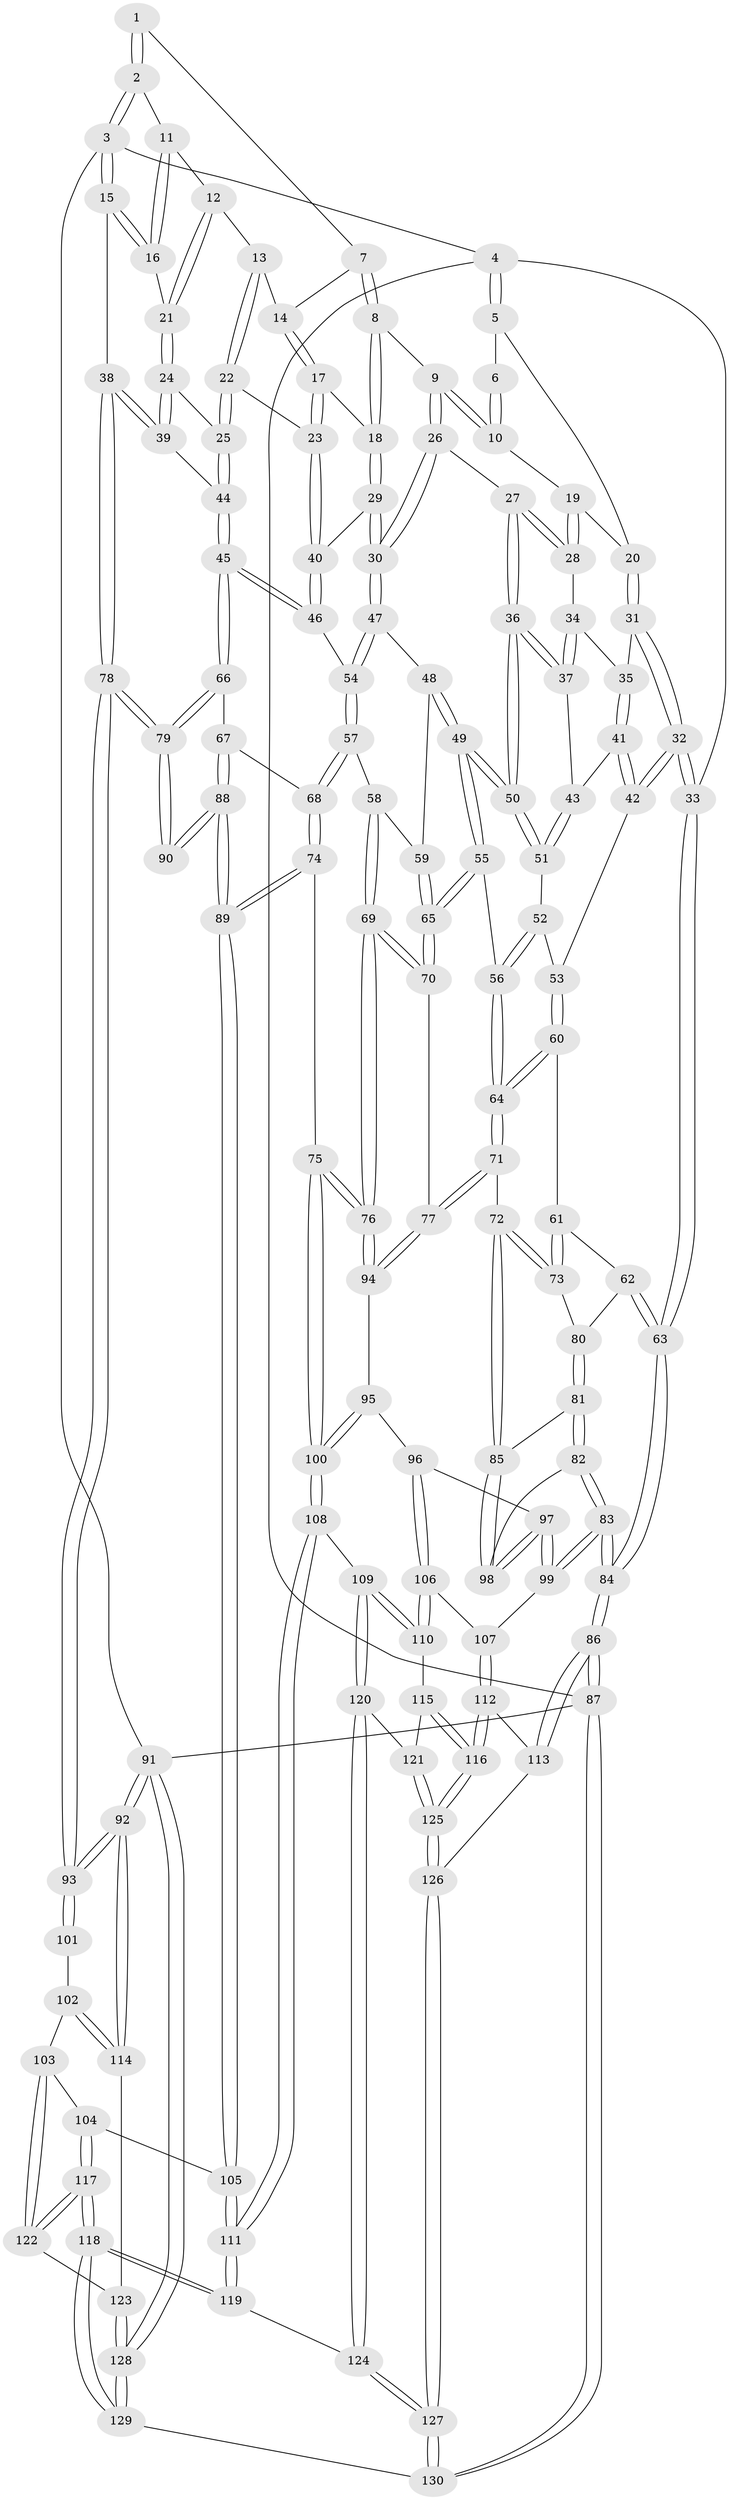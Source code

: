 // Generated by graph-tools (version 1.1) at 2025/50/03/09/25 03:50:58]
// undirected, 130 vertices, 322 edges
graph export_dot {
graph [start="1"]
  node [color=gray90,style=filled];
  1 [pos="+0.7102732340582634+0"];
  2 [pos="+1+0"];
  3 [pos="+1+0"];
  4 [pos="+0+0"];
  5 [pos="+0.036492588728747846+0"];
  6 [pos="+0.3673342823477239+0"];
  7 [pos="+0.6211103112382496+0.06123240516630235"];
  8 [pos="+0.5042642001487575+0.08174184845084682"];
  9 [pos="+0.43670561022756765+0.048096144622114353"];
  10 [pos="+0.4308901750899248+0.040282684683563934"];
  11 [pos="+0.9535766568239499+0"];
  12 [pos="+0.7937463081830048+0.056128706012669866"];
  13 [pos="+0.7873176777659917+0.06261337586988122"];
  14 [pos="+0.6625047252303097+0.08719256813875231"];
  15 [pos="+1+0.28279554940401846"];
  16 [pos="+0.9351309722428263+0.18734547832506215"];
  17 [pos="+0.6422656398744524+0.1892343426462969"];
  18 [pos="+0.5808813051967976+0.20084774552796764"];
  19 [pos="+0.32624530012576014+0.12886427908881323"];
  20 [pos="+0.14142287452126026+0.09403191557374548"];
  21 [pos="+0.8904641736126306+0.20877964567745017"];
  22 [pos="+0.74391098153329+0.21238558132362365"];
  23 [pos="+0.7121324627704105+0.2213050474899618"];
  24 [pos="+0.8788266253178716+0.2270018223255474"];
  25 [pos="+0.8254485807633959+0.26785988482914674"];
  26 [pos="+0.4199736352464584+0.24247260110596322"];
  27 [pos="+0.3562665685895487+0.26555547912881083"];
  28 [pos="+0.28901846467806874+0.2043402698776293"];
  29 [pos="+0.5627910994176397+0.24065603241658987"];
  30 [pos="+0.5099313407123006+0.3048403950619898"];
  31 [pos="+0.14216579652527334+0.10298665955419566"];
  32 [pos="+0+0.2900266205197911"];
  33 [pos="+0+0.30391624420373137"];
  34 [pos="+0.27795015361257425+0.20515942512637686"];
  35 [pos="+0.1654448543114158+0.18439856205736727"];
  36 [pos="+0.32761141929817866+0.32576776612906505"];
  37 [pos="+0.25260721380200984+0.28869517447408277"];
  38 [pos="+1+0.4002339689624124"];
  39 [pos="+1+0.3866345323528979"];
  40 [pos="+0.6788305647284921+0.3093057167507769"];
  41 [pos="+0.14283576096265732+0.2580564285672867"];
  42 [pos="+0.09524949663167591+0.3019636880181421"];
  43 [pos="+0.2023965843462951+0.29387692885650385"];
  44 [pos="+0.8308739879929814+0.3939176947414921"];
  45 [pos="+0.7999775807512107+0.4231966498681632"];
  46 [pos="+0.6777210315633264+0.35240546879355356"];
  47 [pos="+0.5132619630463371+0.32623713584678077"];
  48 [pos="+0.4925533471654755+0.3406022210287735"];
  49 [pos="+0.3285307970579622+0.40873718200430104"];
  50 [pos="+0.3229314563685867+0.38936978886052154"];
  51 [pos="+0.22802034245585262+0.34721221287473697"];
  52 [pos="+0.20461195693189993+0.36721551141284653"];
  53 [pos="+0.12191555120010764+0.3814982962490342"];
  54 [pos="+0.5687880635547862+0.3890842401852367"];
  55 [pos="+0.32560492013616144+0.43196256919052267"];
  56 [pos="+0.23314923839207716+0.4576963469598832"];
  57 [pos="+0.5674236096980156+0.4323622699683419"];
  58 [pos="+0.4977122874429036+0.4606407133154094"];
  59 [pos="+0.443410408297353+0.4413601408102974"];
  60 [pos="+0.12399000785464878+0.4344572530843141"];
  61 [pos="+0.1166846654315069+0.4394903827696977"];
  62 [pos="+0.012727935863713858+0.4811140910135546"];
  63 [pos="+0+0.4540556112373379"];
  64 [pos="+0.19937735206042312+0.4732909660066576"];
  65 [pos="+0.350377870427261+0.4690710661922197"];
  66 [pos="+0.7848180777442736+0.49146203048882836"];
  67 [pos="+0.7661280861813704+0.5237621813889971"];
  68 [pos="+0.5826966987502946+0.46708884916496507"];
  69 [pos="+0.40620888260209226+0.5908395738840704"];
  70 [pos="+0.3541522934967926+0.4819369217631154"];
  71 [pos="+0.19430320548413926+0.5852696193912023"];
  72 [pos="+0.19169014293577497+0.585879866856824"];
  73 [pos="+0.11157866812211363+0.5638285784794"];
  74 [pos="+0.5470357381982524+0.5873657811260922"];
  75 [pos="+0.4195195818796687+0.6317182900552084"];
  76 [pos="+0.41348202749049845+0.6227122948571214"];
  77 [pos="+0.2020043792883094+0.5904341726725432"];
  78 [pos="+1+0.5895855301276861"];
  79 [pos="+1+0.5865467874363102"];
  80 [pos="+0.07769894418546407+0.5683419319327195"];
  81 [pos="+0.0673191967230519+0.5895386026552761"];
  82 [pos="+0.02862559668669396+0.651533151919865"];
  83 [pos="+0+0.729434971428285"];
  84 [pos="+0+0.7851816449952534"];
  85 [pos="+0.13945103060205005+0.6378454496289251"];
  86 [pos="+0+0.8560866154904909"];
  87 [pos="+0+1"];
  88 [pos="+0.7558843504730522+0.6285014341398352"];
  89 [pos="+0.7123972257886877+0.6652622872316791"];
  90 [pos="+0.7719173306042547+0.6345356218333925"];
  91 [pos="+1+1"];
  92 [pos="+1+0.7925761323480591"];
  93 [pos="+1+0.7146353434296403"];
  94 [pos="+0.21118758358241121+0.5994984549618019"];
  95 [pos="+0.2209703724693627+0.6953755486506527"];
  96 [pos="+0.20818806612794297+0.7169390500063143"];
  97 [pos="+0.14037549246219588+0.7149777950928743"];
  98 [pos="+0.13258476385283835+0.6463601241878082"];
  99 [pos="+0.10074266047854319+0.7428767927131976"];
  100 [pos="+0.4149697629803397+0.6958485984320539"];
  101 [pos="+0.8393018041711459+0.6926681123001812"];
  102 [pos="+0.8840207757582196+0.7956014290808145"];
  103 [pos="+0.7956855132689593+0.8417954247133149"];
  104 [pos="+0.702795159523444+0.7859954144819786"];
  105 [pos="+0.6798918880307244+0.7619073318372318"];
  106 [pos="+0.23273850913551974+0.803289776545103"];
  107 [pos="+0.14779379139971188+0.811463928274988"];
  108 [pos="+0.4265647184635057+0.7637945064688448"];
  109 [pos="+0.3519264213234709+0.8107674606209236"];
  110 [pos="+0.25469878934204737+0.8199100623058052"];
  111 [pos="+0.5287509368097741+0.8391848026508328"];
  112 [pos="+0.11640185072596293+0.8609961905637085"];
  113 [pos="+0.03180632035350859+0.888180578339611"];
  114 [pos="+0.9721569148828694+0.8185278983571651"];
  115 [pos="+0.24244441464741487+0.8494422751101043"];
  116 [pos="+0.19791037811884996+0.9216907425326295"];
  117 [pos="+0.7143603902020296+0.9756077432758863"];
  118 [pos="+0.6024255276639896+1"];
  119 [pos="+0.5339783039384743+0.9296220480484079"];
  120 [pos="+0.33179032374690565+0.9442769331185784"];
  121 [pos="+0.27823382743637154+0.9143457408426395"];
  122 [pos="+0.8144468833372577+0.9101131528517056"];
  123 [pos="+0.8530793793154389+0.935151264567305"];
  124 [pos="+0.3329441895733562+0.967253414903018"];
  125 [pos="+0.19834098354441876+0.9713277195994228"];
  126 [pos="+0.19506274367691082+1"];
  127 [pos="+0.23292103128121497+1"];
  128 [pos="+1+1"];
  129 [pos="+0.6046229241164883+1"];
  130 [pos="+0.22885172544918048+1"];
  1 -- 2;
  1 -- 2;
  1 -- 7;
  2 -- 3;
  2 -- 3;
  2 -- 11;
  3 -- 4;
  3 -- 15;
  3 -- 15;
  3 -- 91;
  4 -- 5;
  4 -- 5;
  4 -- 33;
  4 -- 87;
  5 -- 6;
  5 -- 20;
  6 -- 10;
  6 -- 10;
  7 -- 8;
  7 -- 8;
  7 -- 14;
  8 -- 9;
  8 -- 18;
  8 -- 18;
  9 -- 10;
  9 -- 10;
  9 -- 26;
  9 -- 26;
  10 -- 19;
  11 -- 12;
  11 -- 16;
  11 -- 16;
  12 -- 13;
  12 -- 21;
  12 -- 21;
  13 -- 14;
  13 -- 22;
  13 -- 22;
  14 -- 17;
  14 -- 17;
  15 -- 16;
  15 -- 16;
  15 -- 38;
  16 -- 21;
  17 -- 18;
  17 -- 23;
  17 -- 23;
  18 -- 29;
  18 -- 29;
  19 -- 20;
  19 -- 28;
  19 -- 28;
  20 -- 31;
  20 -- 31;
  21 -- 24;
  21 -- 24;
  22 -- 23;
  22 -- 25;
  22 -- 25;
  23 -- 40;
  23 -- 40;
  24 -- 25;
  24 -- 39;
  24 -- 39;
  25 -- 44;
  25 -- 44;
  26 -- 27;
  26 -- 30;
  26 -- 30;
  27 -- 28;
  27 -- 28;
  27 -- 36;
  27 -- 36;
  28 -- 34;
  29 -- 30;
  29 -- 30;
  29 -- 40;
  30 -- 47;
  30 -- 47;
  31 -- 32;
  31 -- 32;
  31 -- 35;
  32 -- 33;
  32 -- 33;
  32 -- 42;
  32 -- 42;
  33 -- 63;
  33 -- 63;
  34 -- 35;
  34 -- 37;
  34 -- 37;
  35 -- 41;
  35 -- 41;
  36 -- 37;
  36 -- 37;
  36 -- 50;
  36 -- 50;
  37 -- 43;
  38 -- 39;
  38 -- 39;
  38 -- 78;
  38 -- 78;
  39 -- 44;
  40 -- 46;
  40 -- 46;
  41 -- 42;
  41 -- 42;
  41 -- 43;
  42 -- 53;
  43 -- 51;
  43 -- 51;
  44 -- 45;
  44 -- 45;
  45 -- 46;
  45 -- 46;
  45 -- 66;
  45 -- 66;
  46 -- 54;
  47 -- 48;
  47 -- 54;
  47 -- 54;
  48 -- 49;
  48 -- 49;
  48 -- 59;
  49 -- 50;
  49 -- 50;
  49 -- 55;
  49 -- 55;
  50 -- 51;
  50 -- 51;
  51 -- 52;
  52 -- 53;
  52 -- 56;
  52 -- 56;
  53 -- 60;
  53 -- 60;
  54 -- 57;
  54 -- 57;
  55 -- 56;
  55 -- 65;
  55 -- 65;
  56 -- 64;
  56 -- 64;
  57 -- 58;
  57 -- 68;
  57 -- 68;
  58 -- 59;
  58 -- 69;
  58 -- 69;
  59 -- 65;
  59 -- 65;
  60 -- 61;
  60 -- 64;
  60 -- 64;
  61 -- 62;
  61 -- 73;
  61 -- 73;
  62 -- 63;
  62 -- 63;
  62 -- 80;
  63 -- 84;
  63 -- 84;
  64 -- 71;
  64 -- 71;
  65 -- 70;
  65 -- 70;
  66 -- 67;
  66 -- 79;
  66 -- 79;
  67 -- 68;
  67 -- 88;
  67 -- 88;
  68 -- 74;
  68 -- 74;
  69 -- 70;
  69 -- 70;
  69 -- 76;
  69 -- 76;
  70 -- 77;
  71 -- 72;
  71 -- 77;
  71 -- 77;
  72 -- 73;
  72 -- 73;
  72 -- 85;
  72 -- 85;
  73 -- 80;
  74 -- 75;
  74 -- 89;
  74 -- 89;
  75 -- 76;
  75 -- 76;
  75 -- 100;
  75 -- 100;
  76 -- 94;
  76 -- 94;
  77 -- 94;
  77 -- 94;
  78 -- 79;
  78 -- 79;
  78 -- 93;
  78 -- 93;
  79 -- 90;
  79 -- 90;
  80 -- 81;
  80 -- 81;
  81 -- 82;
  81 -- 82;
  81 -- 85;
  82 -- 83;
  82 -- 83;
  82 -- 98;
  83 -- 84;
  83 -- 84;
  83 -- 99;
  83 -- 99;
  84 -- 86;
  84 -- 86;
  85 -- 98;
  85 -- 98;
  86 -- 87;
  86 -- 87;
  86 -- 113;
  86 -- 113;
  87 -- 130;
  87 -- 130;
  87 -- 91;
  88 -- 89;
  88 -- 89;
  88 -- 90;
  88 -- 90;
  89 -- 105;
  89 -- 105;
  91 -- 92;
  91 -- 92;
  91 -- 128;
  91 -- 128;
  92 -- 93;
  92 -- 93;
  92 -- 114;
  92 -- 114;
  93 -- 101;
  93 -- 101;
  94 -- 95;
  95 -- 96;
  95 -- 100;
  95 -- 100;
  96 -- 97;
  96 -- 106;
  96 -- 106;
  97 -- 98;
  97 -- 98;
  97 -- 99;
  97 -- 99;
  99 -- 107;
  100 -- 108;
  100 -- 108;
  101 -- 102;
  102 -- 103;
  102 -- 114;
  102 -- 114;
  103 -- 104;
  103 -- 122;
  103 -- 122;
  104 -- 105;
  104 -- 117;
  104 -- 117;
  105 -- 111;
  105 -- 111;
  106 -- 107;
  106 -- 110;
  106 -- 110;
  107 -- 112;
  107 -- 112;
  108 -- 109;
  108 -- 111;
  108 -- 111;
  109 -- 110;
  109 -- 110;
  109 -- 120;
  109 -- 120;
  110 -- 115;
  111 -- 119;
  111 -- 119;
  112 -- 113;
  112 -- 116;
  112 -- 116;
  113 -- 126;
  114 -- 123;
  115 -- 116;
  115 -- 116;
  115 -- 121;
  116 -- 125;
  116 -- 125;
  117 -- 118;
  117 -- 118;
  117 -- 122;
  117 -- 122;
  118 -- 119;
  118 -- 119;
  118 -- 129;
  118 -- 129;
  119 -- 124;
  120 -- 121;
  120 -- 124;
  120 -- 124;
  121 -- 125;
  121 -- 125;
  122 -- 123;
  123 -- 128;
  123 -- 128;
  124 -- 127;
  124 -- 127;
  125 -- 126;
  125 -- 126;
  126 -- 127;
  126 -- 127;
  127 -- 130;
  127 -- 130;
  128 -- 129;
  128 -- 129;
  129 -- 130;
}

